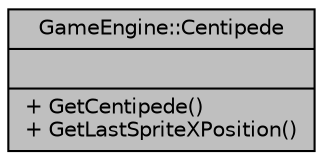 digraph "GameEngine::Centipede"
{
  edge [fontname="Helvetica",fontsize="10",labelfontname="Helvetica",labelfontsize="10"];
  node [fontname="Helvetica",fontsize="10",shape=record];
  Node1 [label="{GameEngine::Centipede\n||+ GetCentipede()\l+ GetLastSpriteXPosition()\l}",height=0.2,width=0.4,color="black", fillcolor="grey75", style="filled", fontcolor="black"];
}

